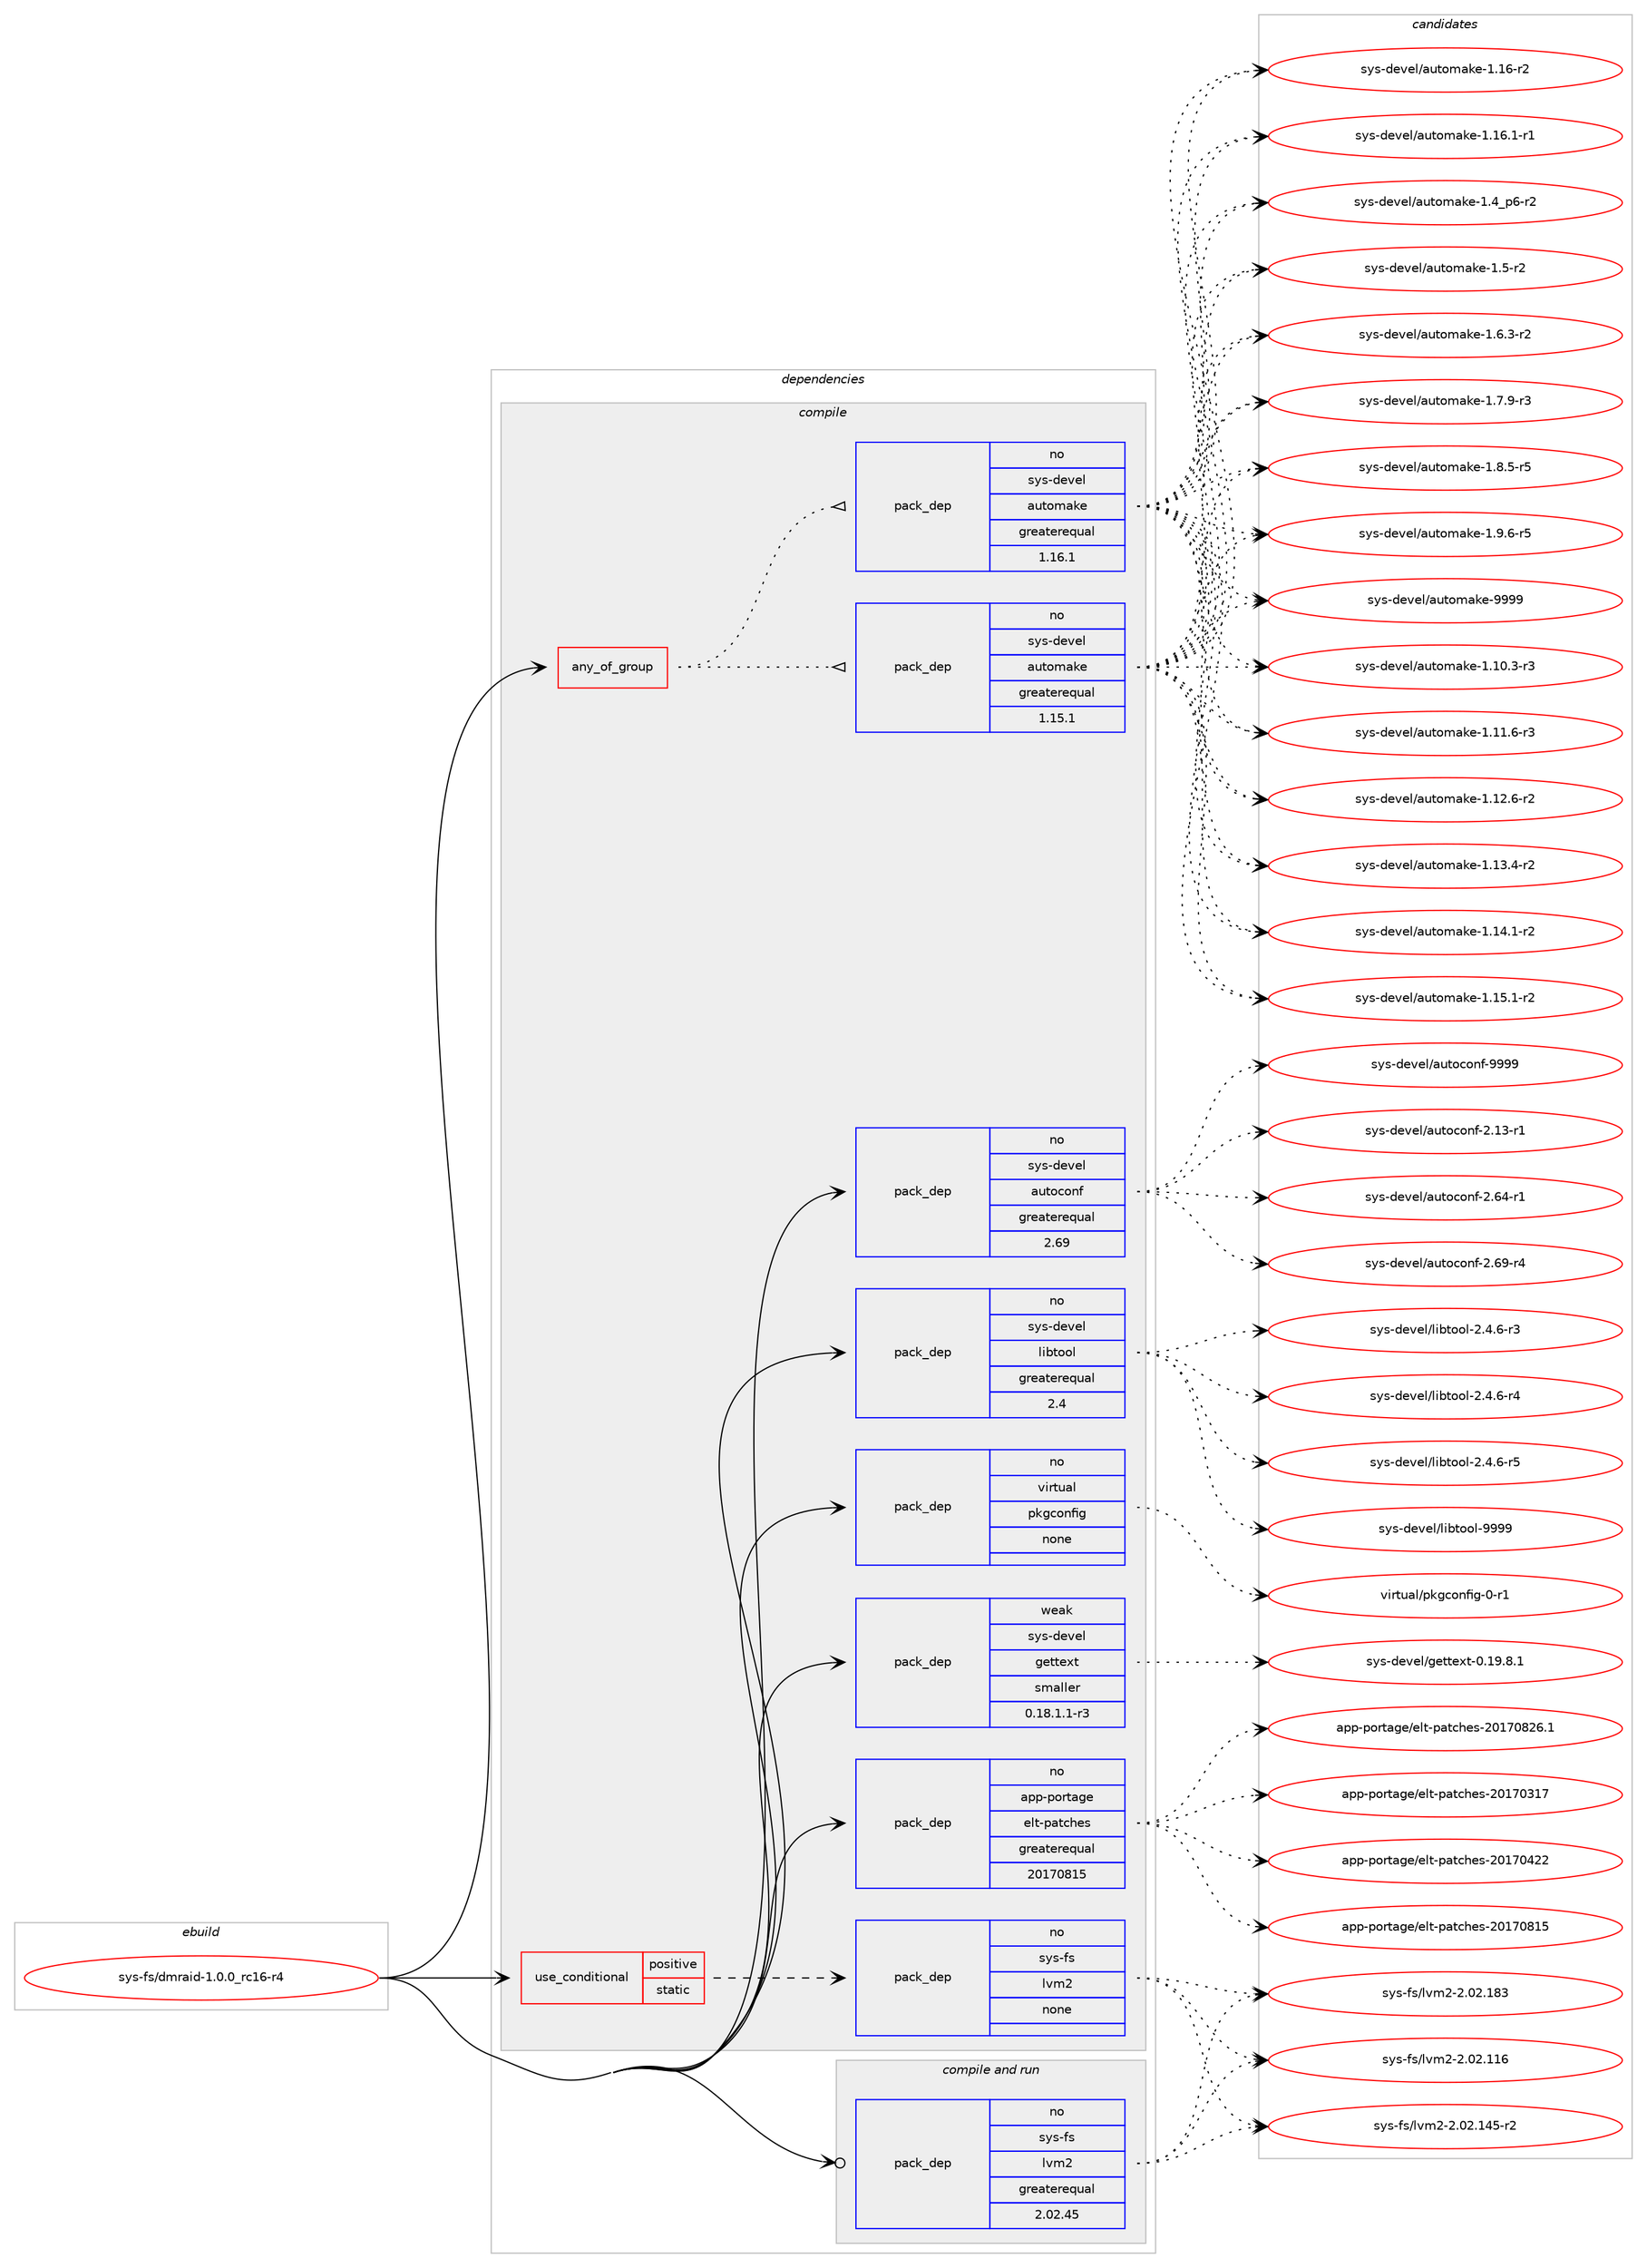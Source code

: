 digraph prolog {

# *************
# Graph options
# *************

newrank=true;
concentrate=true;
compound=true;
graph [rankdir=LR,fontname=Helvetica,fontsize=10,ranksep=1.5];#, ranksep=2.5, nodesep=0.2];
edge  [arrowhead=vee];
node  [fontname=Helvetica,fontsize=10];

# **********
# The ebuild
# **********

subgraph cluster_leftcol {
color=gray;
rank=same;
label=<<i>ebuild</i>>;
id [label="sys-fs/dmraid-1.0.0_rc16-r4", color=red, width=4, href="../sys-fs/dmraid-1.0.0_rc16-r4.svg"];
}

# ****************
# The dependencies
# ****************

subgraph cluster_midcol {
color=gray;
label=<<i>dependencies</i>>;
subgraph cluster_compile {
fillcolor="#eeeeee";
style=filled;
label=<<i>compile</i>>;
subgraph any151 {
dependency6905 [label=<<TABLE BORDER="0" CELLBORDER="1" CELLSPACING="0" CELLPADDING="4"><TR><TD CELLPADDING="10">any_of_group</TD></TR></TABLE>>, shape=none, color=red];subgraph pack5661 {
dependency6906 [label=<<TABLE BORDER="0" CELLBORDER="1" CELLSPACING="0" CELLPADDING="4" WIDTH="220"><TR><TD ROWSPAN="6" CELLPADDING="30">pack_dep</TD></TR><TR><TD WIDTH="110">no</TD></TR><TR><TD>sys-devel</TD></TR><TR><TD>automake</TD></TR><TR><TD>greaterequal</TD></TR><TR><TD>1.16.1</TD></TR></TABLE>>, shape=none, color=blue];
}
dependency6905:e -> dependency6906:w [weight=20,style="dotted",arrowhead="oinv"];
subgraph pack5662 {
dependency6907 [label=<<TABLE BORDER="0" CELLBORDER="1" CELLSPACING="0" CELLPADDING="4" WIDTH="220"><TR><TD ROWSPAN="6" CELLPADDING="30">pack_dep</TD></TR><TR><TD WIDTH="110">no</TD></TR><TR><TD>sys-devel</TD></TR><TR><TD>automake</TD></TR><TR><TD>greaterequal</TD></TR><TR><TD>1.15.1</TD></TR></TABLE>>, shape=none, color=blue];
}
dependency6905:e -> dependency6907:w [weight=20,style="dotted",arrowhead="oinv"];
}
id:e -> dependency6905:w [weight=20,style="solid",arrowhead="vee"];
subgraph cond1087 {
dependency6908 [label=<<TABLE BORDER="0" CELLBORDER="1" CELLSPACING="0" CELLPADDING="4"><TR><TD ROWSPAN="3" CELLPADDING="10">use_conditional</TD></TR><TR><TD>positive</TD></TR><TR><TD>static</TD></TR></TABLE>>, shape=none, color=red];
subgraph pack5663 {
dependency6909 [label=<<TABLE BORDER="0" CELLBORDER="1" CELLSPACING="0" CELLPADDING="4" WIDTH="220"><TR><TD ROWSPAN="6" CELLPADDING="30">pack_dep</TD></TR><TR><TD WIDTH="110">no</TD></TR><TR><TD>sys-fs</TD></TR><TR><TD>lvm2</TD></TR><TR><TD>none</TD></TR><TR><TD></TD></TR></TABLE>>, shape=none, color=blue];
}
dependency6908:e -> dependency6909:w [weight=20,style="dashed",arrowhead="vee"];
}
id:e -> dependency6908:w [weight=20,style="solid",arrowhead="vee"];
subgraph pack5664 {
dependency6910 [label=<<TABLE BORDER="0" CELLBORDER="1" CELLSPACING="0" CELLPADDING="4" WIDTH="220"><TR><TD ROWSPAN="6" CELLPADDING="30">pack_dep</TD></TR><TR><TD WIDTH="110">no</TD></TR><TR><TD>app-portage</TD></TR><TR><TD>elt-patches</TD></TR><TR><TD>greaterequal</TD></TR><TR><TD>20170815</TD></TR></TABLE>>, shape=none, color=blue];
}
id:e -> dependency6910:w [weight=20,style="solid",arrowhead="vee"];
subgraph pack5665 {
dependency6911 [label=<<TABLE BORDER="0" CELLBORDER="1" CELLSPACING="0" CELLPADDING="4" WIDTH="220"><TR><TD ROWSPAN="6" CELLPADDING="30">pack_dep</TD></TR><TR><TD WIDTH="110">no</TD></TR><TR><TD>sys-devel</TD></TR><TR><TD>autoconf</TD></TR><TR><TD>greaterequal</TD></TR><TR><TD>2.69</TD></TR></TABLE>>, shape=none, color=blue];
}
id:e -> dependency6911:w [weight=20,style="solid",arrowhead="vee"];
subgraph pack5666 {
dependency6912 [label=<<TABLE BORDER="0" CELLBORDER="1" CELLSPACING="0" CELLPADDING="4" WIDTH="220"><TR><TD ROWSPAN="6" CELLPADDING="30">pack_dep</TD></TR><TR><TD WIDTH="110">no</TD></TR><TR><TD>sys-devel</TD></TR><TR><TD>libtool</TD></TR><TR><TD>greaterequal</TD></TR><TR><TD>2.4</TD></TR></TABLE>>, shape=none, color=blue];
}
id:e -> dependency6912:w [weight=20,style="solid",arrowhead="vee"];
subgraph pack5667 {
dependency6913 [label=<<TABLE BORDER="0" CELLBORDER="1" CELLSPACING="0" CELLPADDING="4" WIDTH="220"><TR><TD ROWSPAN="6" CELLPADDING="30">pack_dep</TD></TR><TR><TD WIDTH="110">no</TD></TR><TR><TD>virtual</TD></TR><TR><TD>pkgconfig</TD></TR><TR><TD>none</TD></TR><TR><TD></TD></TR></TABLE>>, shape=none, color=blue];
}
id:e -> dependency6913:w [weight=20,style="solid",arrowhead="vee"];
subgraph pack5668 {
dependency6914 [label=<<TABLE BORDER="0" CELLBORDER="1" CELLSPACING="0" CELLPADDING="4" WIDTH="220"><TR><TD ROWSPAN="6" CELLPADDING="30">pack_dep</TD></TR><TR><TD WIDTH="110">weak</TD></TR><TR><TD>sys-devel</TD></TR><TR><TD>gettext</TD></TR><TR><TD>smaller</TD></TR><TR><TD>0.18.1.1-r3</TD></TR></TABLE>>, shape=none, color=blue];
}
id:e -> dependency6914:w [weight=20,style="solid",arrowhead="vee"];
}
subgraph cluster_compileandrun {
fillcolor="#eeeeee";
style=filled;
label=<<i>compile and run</i>>;
subgraph pack5669 {
dependency6915 [label=<<TABLE BORDER="0" CELLBORDER="1" CELLSPACING="0" CELLPADDING="4" WIDTH="220"><TR><TD ROWSPAN="6" CELLPADDING="30">pack_dep</TD></TR><TR><TD WIDTH="110">no</TD></TR><TR><TD>sys-fs</TD></TR><TR><TD>lvm2</TD></TR><TR><TD>greaterequal</TD></TR><TR><TD>2.02.45</TD></TR></TABLE>>, shape=none, color=blue];
}
id:e -> dependency6915:w [weight=20,style="solid",arrowhead="odotvee"];
}
subgraph cluster_run {
fillcolor="#eeeeee";
style=filled;
label=<<i>run</i>>;
}
}

# **************
# The candidates
# **************

subgraph cluster_choices {
rank=same;
color=gray;
label=<<i>candidates</i>>;

subgraph choice5661 {
color=black;
nodesep=1;
choice11512111545100101118101108479711711611110997107101454946494846514511451 [label="sys-devel/automake-1.10.3-r3", color=red, width=4,href="../sys-devel/automake-1.10.3-r3.svg"];
choice11512111545100101118101108479711711611110997107101454946494946544511451 [label="sys-devel/automake-1.11.6-r3", color=red, width=4,href="../sys-devel/automake-1.11.6-r3.svg"];
choice11512111545100101118101108479711711611110997107101454946495046544511450 [label="sys-devel/automake-1.12.6-r2", color=red, width=4,href="../sys-devel/automake-1.12.6-r2.svg"];
choice11512111545100101118101108479711711611110997107101454946495146524511450 [label="sys-devel/automake-1.13.4-r2", color=red, width=4,href="../sys-devel/automake-1.13.4-r2.svg"];
choice11512111545100101118101108479711711611110997107101454946495246494511450 [label="sys-devel/automake-1.14.1-r2", color=red, width=4,href="../sys-devel/automake-1.14.1-r2.svg"];
choice11512111545100101118101108479711711611110997107101454946495346494511450 [label="sys-devel/automake-1.15.1-r2", color=red, width=4,href="../sys-devel/automake-1.15.1-r2.svg"];
choice1151211154510010111810110847971171161111099710710145494649544511450 [label="sys-devel/automake-1.16-r2", color=red, width=4,href="../sys-devel/automake-1.16-r2.svg"];
choice11512111545100101118101108479711711611110997107101454946495446494511449 [label="sys-devel/automake-1.16.1-r1", color=red, width=4,href="../sys-devel/automake-1.16.1-r1.svg"];
choice115121115451001011181011084797117116111109971071014549465295112544511450 [label="sys-devel/automake-1.4_p6-r2", color=red, width=4,href="../sys-devel/automake-1.4_p6-r2.svg"];
choice11512111545100101118101108479711711611110997107101454946534511450 [label="sys-devel/automake-1.5-r2", color=red, width=4,href="../sys-devel/automake-1.5-r2.svg"];
choice115121115451001011181011084797117116111109971071014549465446514511450 [label="sys-devel/automake-1.6.3-r2", color=red, width=4,href="../sys-devel/automake-1.6.3-r2.svg"];
choice115121115451001011181011084797117116111109971071014549465546574511451 [label="sys-devel/automake-1.7.9-r3", color=red, width=4,href="../sys-devel/automake-1.7.9-r3.svg"];
choice115121115451001011181011084797117116111109971071014549465646534511453 [label="sys-devel/automake-1.8.5-r5", color=red, width=4,href="../sys-devel/automake-1.8.5-r5.svg"];
choice115121115451001011181011084797117116111109971071014549465746544511453 [label="sys-devel/automake-1.9.6-r5", color=red, width=4,href="../sys-devel/automake-1.9.6-r5.svg"];
choice115121115451001011181011084797117116111109971071014557575757 [label="sys-devel/automake-9999", color=red, width=4,href="../sys-devel/automake-9999.svg"];
dependency6906:e -> choice11512111545100101118101108479711711611110997107101454946494846514511451:w [style=dotted,weight="100"];
dependency6906:e -> choice11512111545100101118101108479711711611110997107101454946494946544511451:w [style=dotted,weight="100"];
dependency6906:e -> choice11512111545100101118101108479711711611110997107101454946495046544511450:w [style=dotted,weight="100"];
dependency6906:e -> choice11512111545100101118101108479711711611110997107101454946495146524511450:w [style=dotted,weight="100"];
dependency6906:e -> choice11512111545100101118101108479711711611110997107101454946495246494511450:w [style=dotted,weight="100"];
dependency6906:e -> choice11512111545100101118101108479711711611110997107101454946495346494511450:w [style=dotted,weight="100"];
dependency6906:e -> choice1151211154510010111810110847971171161111099710710145494649544511450:w [style=dotted,weight="100"];
dependency6906:e -> choice11512111545100101118101108479711711611110997107101454946495446494511449:w [style=dotted,weight="100"];
dependency6906:e -> choice115121115451001011181011084797117116111109971071014549465295112544511450:w [style=dotted,weight="100"];
dependency6906:e -> choice11512111545100101118101108479711711611110997107101454946534511450:w [style=dotted,weight="100"];
dependency6906:e -> choice115121115451001011181011084797117116111109971071014549465446514511450:w [style=dotted,weight="100"];
dependency6906:e -> choice115121115451001011181011084797117116111109971071014549465546574511451:w [style=dotted,weight="100"];
dependency6906:e -> choice115121115451001011181011084797117116111109971071014549465646534511453:w [style=dotted,weight="100"];
dependency6906:e -> choice115121115451001011181011084797117116111109971071014549465746544511453:w [style=dotted,weight="100"];
dependency6906:e -> choice115121115451001011181011084797117116111109971071014557575757:w [style=dotted,weight="100"];
}
subgraph choice5662 {
color=black;
nodesep=1;
choice11512111545100101118101108479711711611110997107101454946494846514511451 [label="sys-devel/automake-1.10.3-r3", color=red, width=4,href="../sys-devel/automake-1.10.3-r3.svg"];
choice11512111545100101118101108479711711611110997107101454946494946544511451 [label="sys-devel/automake-1.11.6-r3", color=red, width=4,href="../sys-devel/automake-1.11.6-r3.svg"];
choice11512111545100101118101108479711711611110997107101454946495046544511450 [label="sys-devel/automake-1.12.6-r2", color=red, width=4,href="../sys-devel/automake-1.12.6-r2.svg"];
choice11512111545100101118101108479711711611110997107101454946495146524511450 [label="sys-devel/automake-1.13.4-r2", color=red, width=4,href="../sys-devel/automake-1.13.4-r2.svg"];
choice11512111545100101118101108479711711611110997107101454946495246494511450 [label="sys-devel/automake-1.14.1-r2", color=red, width=4,href="../sys-devel/automake-1.14.1-r2.svg"];
choice11512111545100101118101108479711711611110997107101454946495346494511450 [label="sys-devel/automake-1.15.1-r2", color=red, width=4,href="../sys-devel/automake-1.15.1-r2.svg"];
choice1151211154510010111810110847971171161111099710710145494649544511450 [label="sys-devel/automake-1.16-r2", color=red, width=4,href="../sys-devel/automake-1.16-r2.svg"];
choice11512111545100101118101108479711711611110997107101454946495446494511449 [label="sys-devel/automake-1.16.1-r1", color=red, width=4,href="../sys-devel/automake-1.16.1-r1.svg"];
choice115121115451001011181011084797117116111109971071014549465295112544511450 [label="sys-devel/automake-1.4_p6-r2", color=red, width=4,href="../sys-devel/automake-1.4_p6-r2.svg"];
choice11512111545100101118101108479711711611110997107101454946534511450 [label="sys-devel/automake-1.5-r2", color=red, width=4,href="../sys-devel/automake-1.5-r2.svg"];
choice115121115451001011181011084797117116111109971071014549465446514511450 [label="sys-devel/automake-1.6.3-r2", color=red, width=4,href="../sys-devel/automake-1.6.3-r2.svg"];
choice115121115451001011181011084797117116111109971071014549465546574511451 [label="sys-devel/automake-1.7.9-r3", color=red, width=4,href="../sys-devel/automake-1.7.9-r3.svg"];
choice115121115451001011181011084797117116111109971071014549465646534511453 [label="sys-devel/automake-1.8.5-r5", color=red, width=4,href="../sys-devel/automake-1.8.5-r5.svg"];
choice115121115451001011181011084797117116111109971071014549465746544511453 [label="sys-devel/automake-1.9.6-r5", color=red, width=4,href="../sys-devel/automake-1.9.6-r5.svg"];
choice115121115451001011181011084797117116111109971071014557575757 [label="sys-devel/automake-9999", color=red, width=4,href="../sys-devel/automake-9999.svg"];
dependency6907:e -> choice11512111545100101118101108479711711611110997107101454946494846514511451:w [style=dotted,weight="100"];
dependency6907:e -> choice11512111545100101118101108479711711611110997107101454946494946544511451:w [style=dotted,weight="100"];
dependency6907:e -> choice11512111545100101118101108479711711611110997107101454946495046544511450:w [style=dotted,weight="100"];
dependency6907:e -> choice11512111545100101118101108479711711611110997107101454946495146524511450:w [style=dotted,weight="100"];
dependency6907:e -> choice11512111545100101118101108479711711611110997107101454946495246494511450:w [style=dotted,weight="100"];
dependency6907:e -> choice11512111545100101118101108479711711611110997107101454946495346494511450:w [style=dotted,weight="100"];
dependency6907:e -> choice1151211154510010111810110847971171161111099710710145494649544511450:w [style=dotted,weight="100"];
dependency6907:e -> choice11512111545100101118101108479711711611110997107101454946495446494511449:w [style=dotted,weight="100"];
dependency6907:e -> choice115121115451001011181011084797117116111109971071014549465295112544511450:w [style=dotted,weight="100"];
dependency6907:e -> choice11512111545100101118101108479711711611110997107101454946534511450:w [style=dotted,weight="100"];
dependency6907:e -> choice115121115451001011181011084797117116111109971071014549465446514511450:w [style=dotted,weight="100"];
dependency6907:e -> choice115121115451001011181011084797117116111109971071014549465546574511451:w [style=dotted,weight="100"];
dependency6907:e -> choice115121115451001011181011084797117116111109971071014549465646534511453:w [style=dotted,weight="100"];
dependency6907:e -> choice115121115451001011181011084797117116111109971071014549465746544511453:w [style=dotted,weight="100"];
dependency6907:e -> choice115121115451001011181011084797117116111109971071014557575757:w [style=dotted,weight="100"];
}
subgraph choice5663 {
color=black;
nodesep=1;
choice115121115451021154710811810950455046485046494954 [label="sys-fs/lvm2-2.02.116", color=red, width=4,href="../sys-fs/lvm2-2.02.116.svg"];
choice1151211154510211547108118109504550464850464952534511450 [label="sys-fs/lvm2-2.02.145-r2", color=red, width=4,href="../sys-fs/lvm2-2.02.145-r2.svg"];
choice115121115451021154710811810950455046485046495651 [label="sys-fs/lvm2-2.02.183", color=red, width=4,href="../sys-fs/lvm2-2.02.183.svg"];
dependency6909:e -> choice115121115451021154710811810950455046485046494954:w [style=dotted,weight="100"];
dependency6909:e -> choice1151211154510211547108118109504550464850464952534511450:w [style=dotted,weight="100"];
dependency6909:e -> choice115121115451021154710811810950455046485046495651:w [style=dotted,weight="100"];
}
subgraph choice5664 {
color=black;
nodesep=1;
choice97112112451121111141169710310147101108116451129711699104101115455048495548514955 [label="app-portage/elt-patches-20170317", color=red, width=4,href="../app-portage/elt-patches-20170317.svg"];
choice97112112451121111141169710310147101108116451129711699104101115455048495548525050 [label="app-portage/elt-patches-20170422", color=red, width=4,href="../app-portage/elt-patches-20170422.svg"];
choice97112112451121111141169710310147101108116451129711699104101115455048495548564953 [label="app-portage/elt-patches-20170815", color=red, width=4,href="../app-portage/elt-patches-20170815.svg"];
choice971121124511211111411697103101471011081164511297116991041011154550484955485650544649 [label="app-portage/elt-patches-20170826.1", color=red, width=4,href="../app-portage/elt-patches-20170826.1.svg"];
dependency6910:e -> choice97112112451121111141169710310147101108116451129711699104101115455048495548514955:w [style=dotted,weight="100"];
dependency6910:e -> choice97112112451121111141169710310147101108116451129711699104101115455048495548525050:w [style=dotted,weight="100"];
dependency6910:e -> choice97112112451121111141169710310147101108116451129711699104101115455048495548564953:w [style=dotted,weight="100"];
dependency6910:e -> choice971121124511211111411697103101471011081164511297116991041011154550484955485650544649:w [style=dotted,weight="100"];
}
subgraph choice5665 {
color=black;
nodesep=1;
choice1151211154510010111810110847971171161119911111010245504649514511449 [label="sys-devel/autoconf-2.13-r1", color=red, width=4,href="../sys-devel/autoconf-2.13-r1.svg"];
choice1151211154510010111810110847971171161119911111010245504654524511449 [label="sys-devel/autoconf-2.64-r1", color=red, width=4,href="../sys-devel/autoconf-2.64-r1.svg"];
choice1151211154510010111810110847971171161119911111010245504654574511452 [label="sys-devel/autoconf-2.69-r4", color=red, width=4,href="../sys-devel/autoconf-2.69-r4.svg"];
choice115121115451001011181011084797117116111991111101024557575757 [label="sys-devel/autoconf-9999", color=red, width=4,href="../sys-devel/autoconf-9999.svg"];
dependency6911:e -> choice1151211154510010111810110847971171161119911111010245504649514511449:w [style=dotted,weight="100"];
dependency6911:e -> choice1151211154510010111810110847971171161119911111010245504654524511449:w [style=dotted,weight="100"];
dependency6911:e -> choice1151211154510010111810110847971171161119911111010245504654574511452:w [style=dotted,weight="100"];
dependency6911:e -> choice115121115451001011181011084797117116111991111101024557575757:w [style=dotted,weight="100"];
}
subgraph choice5666 {
color=black;
nodesep=1;
choice1151211154510010111810110847108105981161111111084550465246544511451 [label="sys-devel/libtool-2.4.6-r3", color=red, width=4,href="../sys-devel/libtool-2.4.6-r3.svg"];
choice1151211154510010111810110847108105981161111111084550465246544511452 [label="sys-devel/libtool-2.4.6-r4", color=red, width=4,href="../sys-devel/libtool-2.4.6-r4.svg"];
choice1151211154510010111810110847108105981161111111084550465246544511453 [label="sys-devel/libtool-2.4.6-r5", color=red, width=4,href="../sys-devel/libtool-2.4.6-r5.svg"];
choice1151211154510010111810110847108105981161111111084557575757 [label="sys-devel/libtool-9999", color=red, width=4,href="../sys-devel/libtool-9999.svg"];
dependency6912:e -> choice1151211154510010111810110847108105981161111111084550465246544511451:w [style=dotted,weight="100"];
dependency6912:e -> choice1151211154510010111810110847108105981161111111084550465246544511452:w [style=dotted,weight="100"];
dependency6912:e -> choice1151211154510010111810110847108105981161111111084550465246544511453:w [style=dotted,weight="100"];
dependency6912:e -> choice1151211154510010111810110847108105981161111111084557575757:w [style=dotted,weight="100"];
}
subgraph choice5667 {
color=black;
nodesep=1;
choice11810511411611797108471121071039911111010210510345484511449 [label="virtual/pkgconfig-0-r1", color=red, width=4,href="../virtual/pkgconfig-0-r1.svg"];
dependency6913:e -> choice11810511411611797108471121071039911111010210510345484511449:w [style=dotted,weight="100"];
}
subgraph choice5668 {
color=black;
nodesep=1;
choice1151211154510010111810110847103101116116101120116454846495746564649 [label="sys-devel/gettext-0.19.8.1", color=red, width=4,href="../sys-devel/gettext-0.19.8.1.svg"];
dependency6914:e -> choice1151211154510010111810110847103101116116101120116454846495746564649:w [style=dotted,weight="100"];
}
subgraph choice5669 {
color=black;
nodesep=1;
choice115121115451021154710811810950455046485046494954 [label="sys-fs/lvm2-2.02.116", color=red, width=4,href="../sys-fs/lvm2-2.02.116.svg"];
choice1151211154510211547108118109504550464850464952534511450 [label="sys-fs/lvm2-2.02.145-r2", color=red, width=4,href="../sys-fs/lvm2-2.02.145-r2.svg"];
choice115121115451021154710811810950455046485046495651 [label="sys-fs/lvm2-2.02.183", color=red, width=4,href="../sys-fs/lvm2-2.02.183.svg"];
dependency6915:e -> choice115121115451021154710811810950455046485046494954:w [style=dotted,weight="100"];
dependency6915:e -> choice1151211154510211547108118109504550464850464952534511450:w [style=dotted,weight="100"];
dependency6915:e -> choice115121115451021154710811810950455046485046495651:w [style=dotted,weight="100"];
}
}

}
